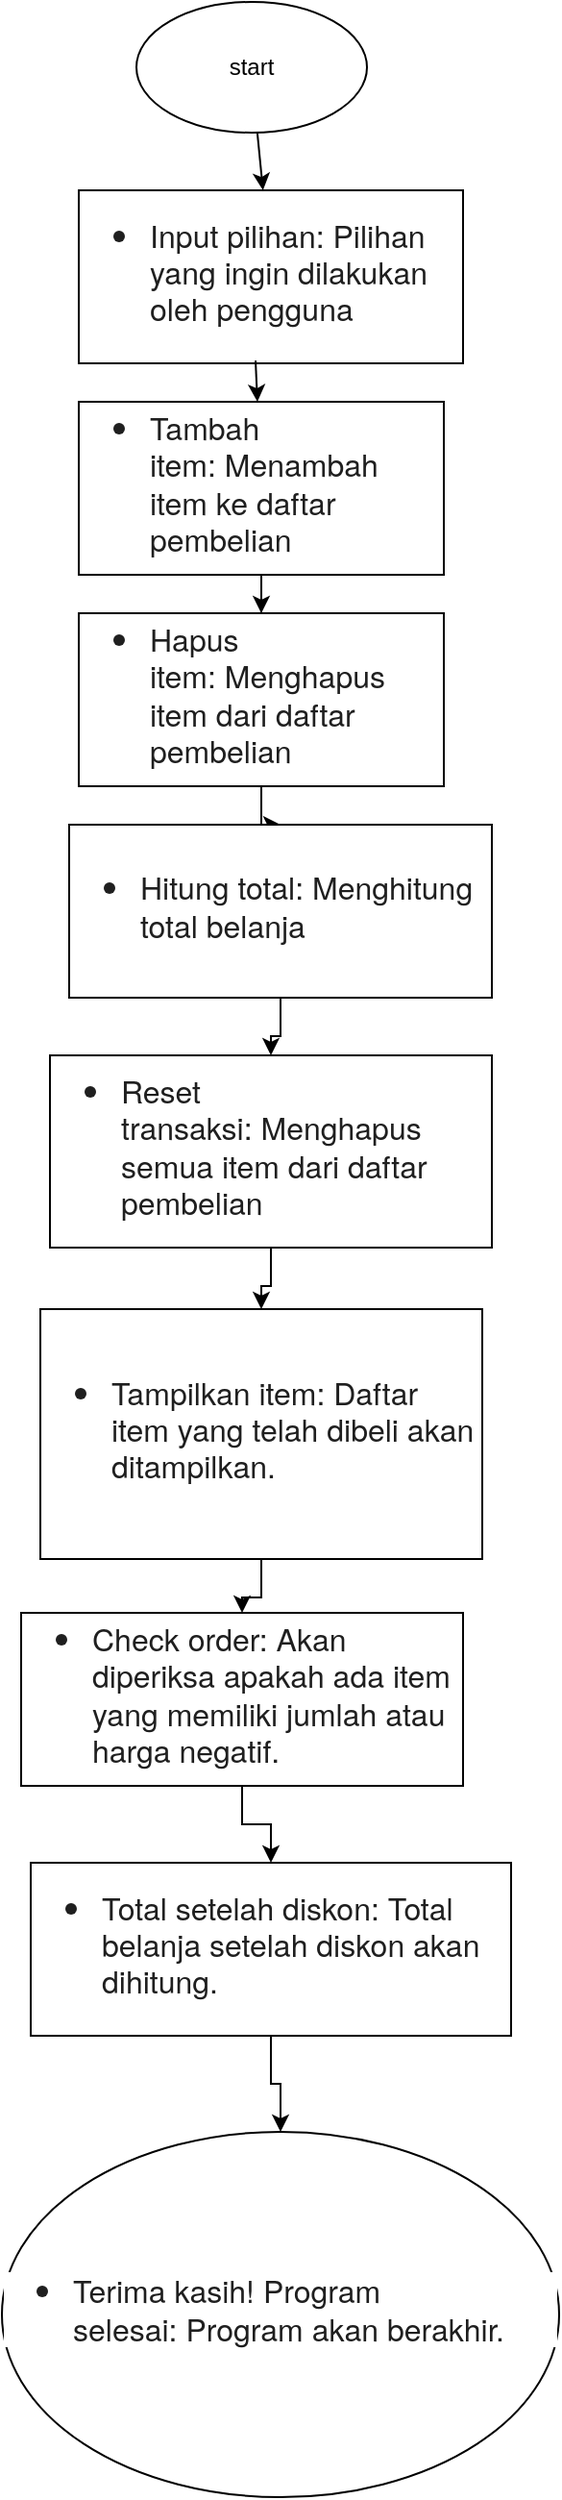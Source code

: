 <mxfile version="21.7.4" type="device">
  <diagram name="Halaman-1" id="uErzqLF8Eav1b0TLDHTz">
    <mxGraphModel dx="1400" dy="712" grid="1" gridSize="10" guides="1" tooltips="1" connect="1" arrows="1" fold="1" page="1" pageScale="1" pageWidth="1100" pageHeight="1700" math="0" shadow="0">
      <root>
        <object label="" id="0">
          <mxCell />
        </object>
        <mxCell id="1" parent="0" />
        <mxCell id="Z1lInbOqoQKVoyba9n0a-3" value="start" style="ellipse;whiteSpace=wrap;html=1;" vertex="1" parent="1">
          <mxGeometry x="155" y="22" width="120" height="68" as="geometry" />
        </mxCell>
        <mxCell id="Z1lInbOqoQKVoyba9n0a-4" value="&lt;ul style=&quot;margin: 4px 0px; padding-inline-start: 36px; color: rgb(31, 31, 31); font-family: &amp;quot;Google Sans&amp;quot;, &amp;quot;Helvetica Neue&amp;quot;, sans-serif; font-size: 16px; text-align: start; background-color: rgb(255, 255, 255);&quot; data-sourcepos=&quot;52:1-63:0&quot;&gt;&lt;li style=&quot;margin-bottom: 10px;&quot; data-sourcepos=&quot;53:1-53:63&quot;&gt;Input pilihan:&amp;nbsp;Pilihan yang ingin dilakukan oleh pengguna&lt;/li&gt;&lt;/ul&gt;" style="rounded=0;whiteSpace=wrap;html=1;" vertex="1" parent="1">
          <mxGeometry x="125" y="120" width="200" height="90" as="geometry" />
        </mxCell>
        <mxCell id="Z1lInbOqoQKVoyba9n0a-20" style="edgeStyle=orthogonalEdgeStyle;rounded=0;orthogonalLoop=1;jettySize=auto;html=1;exitX=0.5;exitY=1;exitDx=0;exitDy=0;" edge="1" parent="1" source="Z1lInbOqoQKVoyba9n0a-5" target="Z1lInbOqoQKVoyba9n0a-7">
          <mxGeometry relative="1" as="geometry" />
        </mxCell>
        <mxCell id="Z1lInbOqoQKVoyba9n0a-5" value="&lt;ul style=&quot;margin: 4px 0px; padding-inline-start: 36px; color: rgb(31, 31, 31); font-family: &amp;quot;Google Sans&amp;quot;, &amp;quot;Helvetica Neue&amp;quot;, sans-serif; font-size: 16px; text-align: start; background-color: rgb(255, 255, 255);&quot; data-sourcepos=&quot;52:1-63:0&quot;&gt;&lt;li style=&quot;margin-bottom: 10px;&quot; data-sourcepos=&quot;54:1-54:52&quot;&gt;Tambah item:&amp;nbsp;Menambah item ke daftar pembelian&lt;/li&gt;&lt;/ul&gt;" style="rounded=0;whiteSpace=wrap;html=1;" vertex="1" parent="1">
          <mxGeometry x="125" y="230" width="190" height="90" as="geometry" />
        </mxCell>
        <mxCell id="Z1lInbOqoQKVoyba9n0a-22" style="edgeStyle=orthogonalEdgeStyle;rounded=0;orthogonalLoop=1;jettySize=auto;html=1;exitX=0.5;exitY=1;exitDx=0;exitDy=0;" edge="1" parent="1" source="Z1lInbOqoQKVoyba9n0a-7" target="Z1lInbOqoQKVoyba9n0a-9">
          <mxGeometry relative="1" as="geometry" />
        </mxCell>
        <mxCell id="Z1lInbOqoQKVoyba9n0a-7" value="&lt;ul style=&quot;margin: 4px 0px; padding-inline-start: 36px; color: rgb(31, 31, 31); font-family: &amp;quot;Google Sans&amp;quot;, &amp;quot;Helvetica Neue&amp;quot;, sans-serif; font-size: 16px; text-align: start; background-color: rgb(255, 255, 255);&quot; data-sourcepos=&quot;48:1-58:0&quot;&gt;&lt;li style=&quot;margin-bottom: 10px;&quot; data-sourcepos=&quot;51:1-51:54&quot;&gt;Hapus item:&amp;nbsp;Menghapus item dari daftar pembelian&lt;/li&gt;&lt;/ul&gt;" style="rounded=0;whiteSpace=wrap;html=1;" vertex="1" parent="1">
          <mxGeometry x="125" y="340" width="190" height="90" as="geometry" />
        </mxCell>
        <mxCell id="Z1lInbOqoQKVoyba9n0a-23" style="edgeStyle=orthogonalEdgeStyle;rounded=0;orthogonalLoop=1;jettySize=auto;html=1;exitX=0.5;exitY=1;exitDx=0;exitDy=0;" edge="1" parent="1" source="Z1lInbOqoQKVoyba9n0a-9" target="Z1lInbOqoQKVoyba9n0a-10">
          <mxGeometry relative="1" as="geometry" />
        </mxCell>
        <mxCell id="Z1lInbOqoQKVoyba9n0a-9" value="&lt;ul style=&quot;margin: 4px 0px; padding-inline-start: 36px; color: rgb(31, 31, 31); font-family: &amp;quot;Google Sans&amp;quot;, &amp;quot;Helvetica Neue&amp;quot;, sans-serif; font-size: 16px; text-align: start; background-color: rgb(255, 255, 255);&quot; data-sourcepos=&quot;48:1-58:0&quot;&gt;&lt;li style=&quot;margin-bottom: 10px;&quot; data-sourcepos=&quot;52:1-52:44&quot;&gt;Hitung total:&amp;nbsp;Menghitung total belanja&lt;/li&gt;&lt;/ul&gt;" style="rounded=0;whiteSpace=wrap;html=1;" vertex="1" parent="1">
          <mxGeometry x="120" y="450" width="220" height="90" as="geometry" />
        </mxCell>
        <mxCell id="Z1lInbOqoQKVoyba9n0a-25" style="edgeStyle=orthogonalEdgeStyle;rounded=0;orthogonalLoop=1;jettySize=auto;html=1;exitX=0.5;exitY=1;exitDx=0;exitDy=0;" edge="1" parent="1" source="Z1lInbOqoQKVoyba9n0a-10" target="Z1lInbOqoQKVoyba9n0a-11">
          <mxGeometry relative="1" as="geometry" />
        </mxCell>
        <mxCell id="Z1lInbOqoQKVoyba9n0a-10" value="&lt;ul style=&quot;margin: 4px 0px; padding-inline-start: 36px; color: rgb(31, 31, 31); font-family: &amp;quot;Google Sans&amp;quot;, &amp;quot;Helvetica Neue&amp;quot;, sans-serif; font-size: 16px; text-align: start; background-color: rgb(255, 255, 255);&quot; data-sourcepos=&quot;48:1-58:0&quot;&gt;&lt;li style=&quot;margin-bottom: 10px;&quot; data-sourcepos=&quot;53:1-53:65&quot;&gt;Reset transaksi:&amp;nbsp;Menghapus semua item dari daftar pembelian&lt;/li&gt;&lt;/ul&gt;" style="rounded=0;whiteSpace=wrap;html=1;" vertex="1" parent="1">
          <mxGeometry x="110" y="570" width="230" height="100" as="geometry" />
        </mxCell>
        <mxCell id="Z1lInbOqoQKVoyba9n0a-26" style="edgeStyle=orthogonalEdgeStyle;rounded=0;orthogonalLoop=1;jettySize=auto;html=1;exitX=0.5;exitY=1;exitDx=0;exitDy=0;" edge="1" parent="1" source="Z1lInbOqoQKVoyba9n0a-11" target="Z1lInbOqoQKVoyba9n0a-12">
          <mxGeometry relative="1" as="geometry" />
        </mxCell>
        <mxCell id="Z1lInbOqoQKVoyba9n0a-11" value="&lt;ul style=&quot;margin: 4px 0px; padding-inline-start: 36px; color: rgb(31, 31, 31); font-family: &amp;quot;Google Sans&amp;quot;, &amp;quot;Helvetica Neue&amp;quot;, sans-serif; font-size: 16px; text-align: start; background-color: rgb(255, 255, 255);&quot; data-sourcepos=&quot;48:1-58:0&quot;&gt;&lt;li style=&quot;margin-bottom: 10px;&quot; data-sourcepos=&quot;82:1-82:69&quot;&gt;Tampilkan item:&amp;nbsp;Daftar item yang telah dibeli akan ditampilkan.&lt;/li&gt;&lt;/ul&gt;" style="rounded=0;whiteSpace=wrap;html=1;" vertex="1" parent="1">
          <mxGeometry x="105" y="702" width="230" height="130" as="geometry" />
        </mxCell>
        <mxCell id="Z1lInbOqoQKVoyba9n0a-27" style="edgeStyle=orthogonalEdgeStyle;rounded=0;orthogonalLoop=1;jettySize=auto;html=1;exitX=0.5;exitY=1;exitDx=0;exitDy=0;" edge="1" parent="1" source="Z1lInbOqoQKVoyba9n0a-12" target="Z1lInbOqoQKVoyba9n0a-13">
          <mxGeometry relative="1" as="geometry" />
        </mxCell>
        <mxCell id="Z1lInbOqoQKVoyba9n0a-12" value="&lt;ul style=&quot;margin: 4px 0px; padding-inline-start: 36px; color: rgb(31, 31, 31); font-family: &amp;quot;Google Sans&amp;quot;, &amp;quot;Helvetica Neue&amp;quot;, sans-serif; font-size: 16px; text-align: start; background-color: rgb(255, 255, 255);&quot; data-sourcepos=&quot;76:1-86:0&quot;&gt;&lt;li style=&quot;margin-bottom: 10px;&quot; data-sourcepos=&quot;83:1-83:90&quot;&gt;Check order:&amp;nbsp;Akan diperiksa apakah ada item yang memiliki jumlah atau harga negatif.&lt;/li&gt;&lt;/ul&gt;" style="rounded=0;whiteSpace=wrap;html=1;" vertex="1" parent="1">
          <mxGeometry x="95" y="860" width="230" height="90" as="geometry" />
        </mxCell>
        <mxCell id="Z1lInbOqoQKVoyba9n0a-28" style="edgeStyle=orthogonalEdgeStyle;rounded=0;orthogonalLoop=1;jettySize=auto;html=1;" edge="1" parent="1" source="Z1lInbOqoQKVoyba9n0a-13" target="Z1lInbOqoQKVoyba9n0a-21">
          <mxGeometry relative="1" as="geometry">
            <mxPoint x="225" y="1100" as="targetPoint" />
          </mxGeometry>
        </mxCell>
        <mxCell id="Z1lInbOqoQKVoyba9n0a-13" value="&lt;ul style=&quot;margin: 4px 0px; padding-inline-start: 36px; color: rgb(31, 31, 31); font-family: &amp;quot;Google Sans&amp;quot;, &amp;quot;Helvetica Neue&amp;quot;, sans-serif; font-size: 16px; text-align: start; background-color: rgb(255, 255, 255);&quot; data-sourcepos=&quot;76:1-86:0&quot;&gt;&lt;li style=&quot;margin-bottom: 10px;&quot; data-sourcepos=&quot;84:1-84:71&quot;&gt;Total setelah diskon:&amp;nbsp;Total belanja setelah diskon akan dihitung.&lt;/li&gt;&lt;/ul&gt;" style="rounded=0;whiteSpace=wrap;html=1;" vertex="1" parent="1">
          <mxGeometry x="100" y="990" width="250" height="90" as="geometry" />
        </mxCell>
        <mxCell id="Z1lInbOqoQKVoyba9n0a-17" value="" style="endArrow=classic;html=1;rounded=0;" edge="1" parent="1" source="Z1lInbOqoQKVoyba9n0a-3" target="Z1lInbOqoQKVoyba9n0a-4">
          <mxGeometry width="50" height="50" relative="1" as="geometry">
            <mxPoint x="220" y="100" as="sourcePoint" />
            <mxPoint x="460" y="230" as="targetPoint" />
          </mxGeometry>
        </mxCell>
        <mxCell id="Z1lInbOqoQKVoyba9n0a-18" value="" style="endArrow=classic;html=1;rounded=0;exitX=0.46;exitY=0.984;exitDx=0;exitDy=0;exitPerimeter=0;" edge="1" parent="1" source="Z1lInbOqoQKVoyba9n0a-4" target="Z1lInbOqoQKVoyba9n0a-5">
          <mxGeometry width="50" height="50" relative="1" as="geometry">
            <mxPoint x="550" y="370" as="sourcePoint" />
            <mxPoint x="600" y="320" as="targetPoint" />
          </mxGeometry>
        </mxCell>
        <mxCell id="Z1lInbOqoQKVoyba9n0a-21" value="&lt;ul style=&quot;border-color: var(--border-color); margin: 4px 0px; padding-inline-start: 36px; color: rgb(31, 31, 31); font-family: &amp;quot;Google Sans&amp;quot;, &amp;quot;Helvetica Neue&amp;quot;, sans-serif; font-size: 16px; text-align: start; background-color: rgb(255, 255, 255);&quot; data-sourcepos=&quot;76:1-86:0&quot;&gt;&lt;li style=&quot;border-color: var(--border-color); margin-bottom: 10px;&quot; data-sourcepos=&quot;85:1-86:0&quot;&gt;Terima kasih! Program selesai:&amp;nbsp;Program akan berakhir.&lt;/li&gt;&lt;/ul&gt;" style="ellipse;whiteSpace=wrap;html=1;" vertex="1" parent="1">
          <mxGeometry x="85" y="1130" width="290" height="190" as="geometry" />
        </mxCell>
      </root>
    </mxGraphModel>
  </diagram>
</mxfile>
